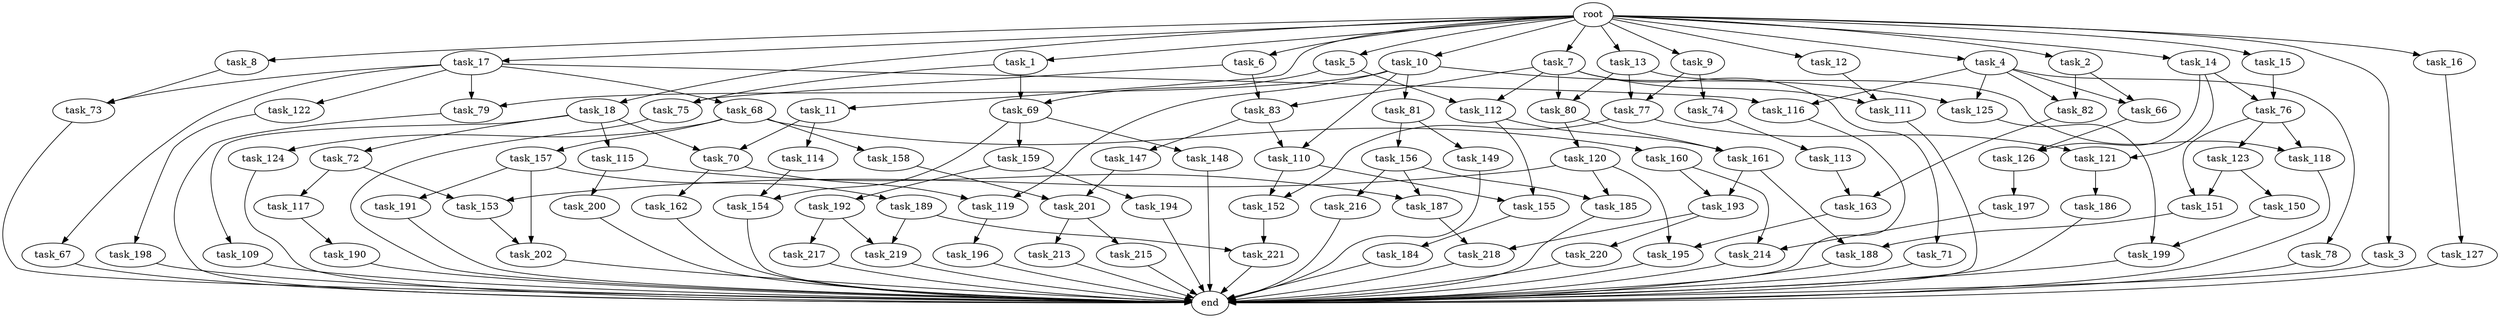 digraph G {
  task_67 [size="7730941132.800000"];
  task_193 [size="17179869184.000000"];
  task_12 [size="102.400000"];
  task_201 [size="111669149696.000000"];
  task_5 [size="102.400000"];
  task_217 [size="85899345920.000000"];
  task_82 [size="77309411328.000000"];
  task_196 [size="13743895347.200001"];
  task_17 [size="102.400000"];
  task_2 [size="102.400000"];
  task_121 [size="111669149696.000000"];
  task_216 [size="30923764531.200001"];
  task_161 [size="76450417868.800003"];
  task_79 [size="29205777612.800003"];
  task_77 [size="73014444032.000000"];
  task_163 [size="91053306675.200012"];
  task_11 [size="102.400000"];
  task_150 [size="7730941132.800000"];
  task_15 [size="102.400000"];
  task_191 [size="54975581388.800003"];
  task_189 [size="54975581388.800003"];
  task_156 [size="69578470195.199997"];
  end [size="0.000000"];
  task_76 [size="55834574848.000000"];
  root [size="0.000000"];
  task_72 [size="30923764531.200001"];
  task_69 [size="139156940390.399994"];
  task_119 [size="76450417868.800003"];
  task_74 [size="42090679500.800003"];
  task_152 [size="91053306675.200012"];
  task_190 [size="13743895347.200001"];
  task_114 [size="69578470195.199997"];
  task_8 [size="102.400000"];
  task_155 [size="42949672960.000000"];
  task_18 [size="102.400000"];
  task_215 [size="3435973836.800000"];
  task_109 [size="30923764531.200001"];
  task_122 [size="7730941132.800000"];
  task_194 [size="54975581388.800003"];
  task_126 [size="127990025420.800003"];
  task_160 [size="7730941132.800000"];
  task_66 [size="77309411328.000000"];
  task_198 [size="3435973836.800000"];
  task_151 [size="11166914969.600000"];
  task_188 [size="99643241267.200012"];
  task_116 [size="77309411328.000000"];
  task_199 [size="58411555225.600006"];
  task_148 [size="54975581388.800003"];
  task_213 [size="3435973836.800000"];
  task_1 [size="102.400000"];
  task_3 [size="102.400000"];
  task_185 [size="61847529062.400002"];
  task_200 [size="3435973836.800000"];
  task_157 [size="7730941132.800000"];
  task_9 [size="102.400000"];
  task_75 [size="91053306675.200012"];
  task_220 [size="69578470195.199997"];
  task_149 [size="69578470195.199997"];
  task_214 [size="73014444032.000000"];
  task_187 [size="34359738368.000000"];
  task_4 [size="102.400000"];
  task_111 [size="34359738368.000000"];
  task_123 [size="3435973836.800000"];
  task_117 [size="85899345920.000000"];
  task_16 [size="102.400000"];
  task_68 [size="7730941132.800000"];
  task_158 [size="7730941132.800000"];
  task_159 [size="54975581388.800003"];
  task_154 [size="58411555225.600006"];
  task_6 [size="102.400000"];
  task_127 [size="13743895347.200001"];
  task_221 [size="97066260889.600006"];
  task_192 [size="54975581388.800003"];
  task_112 [size="100502234726.400009"];
  task_186 [size="54975581388.800003"];
  task_115 [size="30923764531.200001"];
  task_7 [size="102.400000"];
  task_202 [size="58411555225.600006"];
  task_118 [size="34359738368.000000"];
  task_120 [size="54975581388.800003"];
  task_184 [size="7730941132.800000"];
  task_125 [size="91053306675.200012"];
  task_124 [size="7730941132.800000"];
  task_80 [size="61847529062.400002"];
  task_73 [size="29205777612.800003"];
  task_162 [size="54975581388.800003"];
  task_13 [size="102.400000"];
  task_113 [size="3435973836.800000"];
  task_195 [size="116823110451.200012"];
  task_147 [size="30923764531.200001"];
  task_70 [size="100502234726.400009"];
  task_197 [size="42090679500.800003"];
  task_218 [size="139156940390.399994"];
  task_219 [size="127990025420.800003"];
  task_71 [size="30923764531.200001"];
  task_78 [size="69578470195.199997"];
  task_10 [size="102.400000"];
  task_110 [size="52398601011.200005"];
  task_81 [size="21474836480.000000"];
  task_83 [size="52398601011.200005"];
  task_153 [size="116823110451.200012"];
  task_14 [size="102.400000"];

  task_67 -> end [size="1.000000"];
  task_193 -> task_220 [size="679477248.000000"];
  task_193 -> task_218 [size="679477248.000000"];
  task_12 -> task_111 [size="33554432.000000"];
  task_201 -> task_215 [size="33554432.000000"];
  task_201 -> task_213 [size="33554432.000000"];
  task_5 -> task_112 [size="679477248.000000"];
  task_5 -> task_69 [size="679477248.000000"];
  task_217 -> end [size="1.000000"];
  task_82 -> task_163 [size="209715200.000000"];
  task_196 -> end [size="1.000000"];
  task_17 -> task_67 [size="75497472.000000"];
  task_17 -> task_116 [size="75497472.000000"];
  task_17 -> task_68 [size="75497472.000000"];
  task_17 -> task_73 [size="75497472.000000"];
  task_17 -> task_79 [size="75497472.000000"];
  task_17 -> task_122 [size="75497472.000000"];
  task_2 -> task_82 [size="75497472.000000"];
  task_2 -> task_66 [size="75497472.000000"];
  task_121 -> task_186 [size="536870912.000000"];
  task_216 -> end [size="1.000000"];
  task_161 -> task_193 [size="134217728.000000"];
  task_161 -> task_188 [size="134217728.000000"];
  task_79 -> end [size="1.000000"];
  task_77 -> task_152 [size="679477248.000000"];
  task_77 -> task_121 [size="679477248.000000"];
  task_163 -> task_195 [size="838860800.000000"];
  task_11 -> task_114 [size="679477248.000000"];
  task_11 -> task_70 [size="679477248.000000"];
  task_150 -> task_199 [size="536870912.000000"];
  task_15 -> task_76 [size="134217728.000000"];
  task_191 -> end [size="1.000000"];
  task_189 -> task_219 [size="411041792.000000"];
  task_189 -> task_221 [size="411041792.000000"];
  task_156 -> task_187 [size="301989888.000000"];
  task_156 -> task_216 [size="301989888.000000"];
  task_156 -> task_185 [size="301989888.000000"];
  task_76 -> task_118 [size="33554432.000000"];
  task_76 -> task_123 [size="33554432.000000"];
  task_76 -> task_151 [size="33554432.000000"];
  root -> task_7 [size="1.000000"];
  root -> task_8 [size="1.000000"];
  root -> task_12 [size="1.000000"];
  root -> task_18 [size="1.000000"];
  root -> task_1 [size="1.000000"];
  root -> task_3 [size="1.000000"];
  root -> task_16 [size="1.000000"];
  root -> task_5 [size="1.000000"];
  root -> task_10 [size="1.000000"];
  root -> task_6 [size="1.000000"];
  root -> task_17 [size="1.000000"];
  root -> task_9 [size="1.000000"];
  root -> task_11 [size="1.000000"];
  root -> task_4 [size="1.000000"];
  root -> task_13 [size="1.000000"];
  root -> task_2 [size="1.000000"];
  root -> task_14 [size="1.000000"];
  root -> task_15 [size="1.000000"];
  task_72 -> task_153 [size="838860800.000000"];
  task_72 -> task_117 [size="838860800.000000"];
  task_69 -> task_154 [size="536870912.000000"];
  task_69 -> task_148 [size="536870912.000000"];
  task_69 -> task_159 [size="536870912.000000"];
  task_119 -> task_196 [size="134217728.000000"];
  task_74 -> task_113 [size="33554432.000000"];
  task_152 -> task_221 [size="536870912.000000"];
  task_190 -> end [size="1.000000"];
  task_114 -> task_154 [size="33554432.000000"];
  task_8 -> task_73 [size="209715200.000000"];
  task_155 -> task_184 [size="75497472.000000"];
  task_18 -> task_109 [size="301989888.000000"];
  task_18 -> task_115 [size="301989888.000000"];
  task_18 -> task_72 [size="301989888.000000"];
  task_18 -> task_70 [size="301989888.000000"];
  task_215 -> end [size="1.000000"];
  task_109 -> end [size="1.000000"];
  task_122 -> task_198 [size="33554432.000000"];
  task_194 -> end [size="1.000000"];
  task_126 -> task_197 [size="411041792.000000"];
  task_160 -> task_193 [size="33554432.000000"];
  task_160 -> task_214 [size="33554432.000000"];
  task_66 -> task_126 [size="838860800.000000"];
  task_198 -> end [size="1.000000"];
  task_151 -> task_188 [size="838860800.000000"];
  task_188 -> end [size="1.000000"];
  task_116 -> end [size="1.000000"];
  task_199 -> end [size="1.000000"];
  task_148 -> end [size="1.000000"];
  task_213 -> end [size="1.000000"];
  task_1 -> task_75 [size="679477248.000000"];
  task_1 -> task_69 [size="679477248.000000"];
  task_3 -> end [size="1.000000"];
  task_185 -> end [size="1.000000"];
  task_200 -> end [size="1.000000"];
  task_157 -> task_202 [size="536870912.000000"];
  task_157 -> task_189 [size="536870912.000000"];
  task_157 -> task_191 [size="536870912.000000"];
  task_9 -> task_77 [size="411041792.000000"];
  task_9 -> task_74 [size="411041792.000000"];
  task_75 -> end [size="1.000000"];
  task_220 -> end [size="1.000000"];
  task_149 -> end [size="1.000000"];
  task_214 -> end [size="1.000000"];
  task_187 -> task_218 [size="679477248.000000"];
  task_4 -> task_116 [size="679477248.000000"];
  task_4 -> task_66 [size="679477248.000000"];
  task_4 -> task_78 [size="679477248.000000"];
  task_4 -> task_125 [size="679477248.000000"];
  task_4 -> task_82 [size="679477248.000000"];
  task_111 -> end [size="1.000000"];
  task_123 -> task_150 [size="75497472.000000"];
  task_123 -> task_151 [size="75497472.000000"];
  task_117 -> task_190 [size="134217728.000000"];
  task_16 -> task_127 [size="134217728.000000"];
  task_68 -> task_160 [size="75497472.000000"];
  task_68 -> task_124 [size="75497472.000000"];
  task_68 -> task_157 [size="75497472.000000"];
  task_68 -> task_158 [size="75497472.000000"];
  task_158 -> task_201 [size="411041792.000000"];
  task_159 -> task_194 [size="536870912.000000"];
  task_159 -> task_192 [size="536870912.000000"];
  task_154 -> end [size="1.000000"];
  task_6 -> task_75 [size="209715200.000000"];
  task_6 -> task_83 [size="209715200.000000"];
  task_127 -> end [size="1.000000"];
  task_221 -> end [size="1.000000"];
  task_192 -> task_219 [size="838860800.000000"];
  task_192 -> task_217 [size="838860800.000000"];
  task_112 -> task_155 [size="209715200.000000"];
  task_112 -> task_161 [size="209715200.000000"];
  task_186 -> end [size="1.000000"];
  task_115 -> task_187 [size="33554432.000000"];
  task_115 -> task_200 [size="33554432.000000"];
  task_7 -> task_112 [size="301989888.000000"];
  task_7 -> task_111 [size="301989888.000000"];
  task_7 -> task_83 [size="301989888.000000"];
  task_7 -> task_80 [size="301989888.000000"];
  task_7 -> task_71 [size="301989888.000000"];
  task_202 -> end [size="1.000000"];
  task_118 -> end [size="1.000000"];
  task_120 -> task_195 [size="301989888.000000"];
  task_120 -> task_153 [size="301989888.000000"];
  task_120 -> task_185 [size="301989888.000000"];
  task_184 -> end [size="1.000000"];
  task_125 -> task_199 [size="33554432.000000"];
  task_124 -> end [size="1.000000"];
  task_80 -> task_120 [size="536870912.000000"];
  task_80 -> task_161 [size="536870912.000000"];
  task_73 -> end [size="1.000000"];
  task_162 -> end [size="1.000000"];
  task_13 -> task_118 [size="301989888.000000"];
  task_13 -> task_80 [size="301989888.000000"];
  task_13 -> task_77 [size="301989888.000000"];
  task_113 -> task_163 [size="679477248.000000"];
  task_195 -> end [size="1.000000"];
  task_147 -> task_201 [size="679477248.000000"];
  task_70 -> task_119 [size="536870912.000000"];
  task_70 -> task_162 [size="536870912.000000"];
  task_197 -> task_214 [size="679477248.000000"];
  task_218 -> end [size="1.000000"];
  task_219 -> end [size="1.000000"];
  task_71 -> end [size="1.000000"];
  task_78 -> end [size="1.000000"];
  task_10 -> task_79 [size="209715200.000000"];
  task_10 -> task_110 [size="209715200.000000"];
  task_10 -> task_81 [size="209715200.000000"];
  task_10 -> task_125 [size="209715200.000000"];
  task_10 -> task_119 [size="209715200.000000"];
  task_110 -> task_152 [size="209715200.000000"];
  task_110 -> task_155 [size="209715200.000000"];
  task_81 -> task_149 [size="679477248.000000"];
  task_81 -> task_156 [size="679477248.000000"];
  task_83 -> task_110 [size="301989888.000000"];
  task_83 -> task_147 [size="301989888.000000"];
  task_153 -> task_202 [size="33554432.000000"];
  task_14 -> task_121 [size="411041792.000000"];
  task_14 -> task_126 [size="411041792.000000"];
  task_14 -> task_76 [size="411041792.000000"];
}
